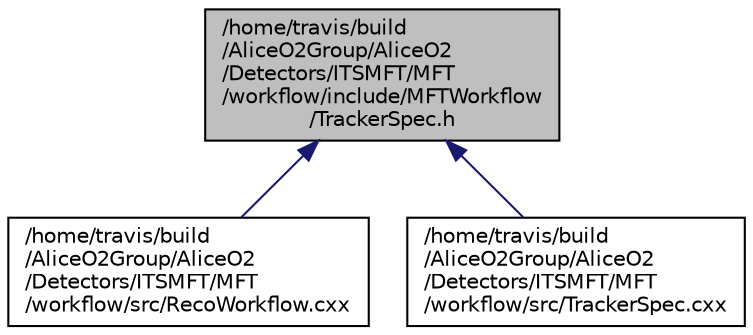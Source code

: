 digraph "/home/travis/build/AliceO2Group/AliceO2/Detectors/ITSMFT/MFT/workflow/include/MFTWorkflow/TrackerSpec.h"
{
 // INTERACTIVE_SVG=YES
  bgcolor="transparent";
  edge [fontname="Helvetica",fontsize="10",labelfontname="Helvetica",labelfontsize="10"];
  node [fontname="Helvetica",fontsize="10",shape=record];
  Node198 [label="/home/travis/build\l/AliceO2Group/AliceO2\l/Detectors/ITSMFT/MFT\l/workflow/include/MFTWorkflow\l/TrackerSpec.h",height=0.2,width=0.4,color="black", fillcolor="grey75", style="filled", fontcolor="black"];
  Node198 -> Node199 [dir="back",color="midnightblue",fontsize="10",style="solid",fontname="Helvetica"];
  Node199 [label="/home/travis/build\l/AliceO2Group/AliceO2\l/Detectors/ITSMFT/MFT\l/workflow/src/RecoWorkflow.cxx",height=0.2,width=0.4,color="black",URL="$d1/df6/ITSMFT_2MFT_2workflow_2src_2RecoWorkflow_8cxx.html"];
  Node198 -> Node200 [dir="back",color="midnightblue",fontsize="10",style="solid",fontname="Helvetica"];
  Node200 [label="/home/travis/build\l/AliceO2Group/AliceO2\l/Detectors/ITSMFT/MFT\l/workflow/src/TrackerSpec.cxx",height=0.2,width=0.4,color="black",URL="$d1/dd0/ITSMFT_2MFT_2workflow_2src_2TrackerSpec_8cxx.html"];
}
